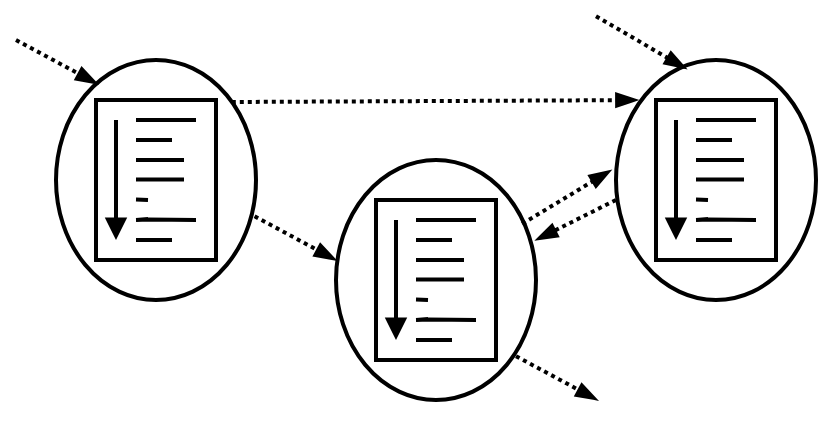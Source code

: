 <mxfile version="20.3.0" type="device"><diagram id="TGjR1DQ1ksHzitFS5re3" name="Page-1"><mxGraphModel dx="624" dy="370" grid="1" gridSize="10" guides="1" tooltips="1" connect="1" arrows="1" fold="1" page="1" pageScale="1" pageWidth="850" pageHeight="1100" math="0" shadow="0"><root><mxCell id="0"/><mxCell id="1" parent="0"/><mxCell id="uylbWiXNBeTo3FZOYh_A-13" value="" style="group" vertex="1" connectable="0" parent="1"><mxGeometry x="180" y="140" width="100" height="120" as="geometry"/></mxCell><mxCell id="uylbWiXNBeTo3FZOYh_A-12" value="" style="ellipse;whiteSpace=wrap;html=1;strokeWidth=2;" vertex="1" parent="uylbWiXNBeTo3FZOYh_A-13"><mxGeometry width="100" height="120" as="geometry"/></mxCell><mxCell id="uylbWiXNBeTo3FZOYh_A-11" value="" style="group" vertex="1" connectable="0" parent="uylbWiXNBeTo3FZOYh_A-13"><mxGeometry x="20" y="20" width="60" height="80" as="geometry"/></mxCell><mxCell id="uylbWiXNBeTo3FZOYh_A-1" value="" style="rounded=0;whiteSpace=wrap;html=1;strokeWidth=2;" vertex="1" parent="uylbWiXNBeTo3FZOYh_A-11"><mxGeometry width="60" height="80" as="geometry"/></mxCell><mxCell id="uylbWiXNBeTo3FZOYh_A-2" value="" style="endArrow=block;html=1;rounded=0;endFill=1;strokeWidth=2;" edge="1" parent="uylbWiXNBeTo3FZOYh_A-11"><mxGeometry width="50" height="50" relative="1" as="geometry"><mxPoint x="10" y="10" as="sourcePoint"/><mxPoint x="10" y="70" as="targetPoint"/></mxGeometry></mxCell><mxCell id="uylbWiXNBeTo3FZOYh_A-10" value="" style="group" vertex="1" connectable="0" parent="uylbWiXNBeTo3FZOYh_A-11"><mxGeometry x="20" y="10" width="30" height="60" as="geometry"/></mxCell><mxCell id="uylbWiXNBeTo3FZOYh_A-3" value="" style="endArrow=none;html=1;rounded=0;strokeWidth=2;" edge="1" parent="uylbWiXNBeTo3FZOYh_A-10"><mxGeometry width="50" height="50" relative="1" as="geometry"><mxPoint as="sourcePoint"/><mxPoint x="30" as="targetPoint"/></mxGeometry></mxCell><mxCell id="uylbWiXNBeTo3FZOYh_A-4" value="" style="endArrow=none;html=1;rounded=0;strokeWidth=2;" edge="1" parent="uylbWiXNBeTo3FZOYh_A-10"><mxGeometry width="50" height="50" relative="1" as="geometry"><mxPoint y="10" as="sourcePoint"/><mxPoint x="18" y="10" as="targetPoint"/></mxGeometry></mxCell><mxCell id="uylbWiXNBeTo3FZOYh_A-5" value="" style="endArrow=none;html=1;rounded=0;strokeWidth=2;" edge="1" parent="uylbWiXNBeTo3FZOYh_A-10"><mxGeometry width="50" height="50" relative="1" as="geometry"><mxPoint y="20" as="sourcePoint"/><mxPoint x="24" y="20" as="targetPoint"/><Array as="points"><mxPoint y="20"/></Array></mxGeometry></mxCell><mxCell id="uylbWiXNBeTo3FZOYh_A-6" value="" style="endArrow=none;html=1;rounded=0;strokeWidth=2;" edge="1" parent="uylbWiXNBeTo3FZOYh_A-10"><mxGeometry width="50" height="50" relative="1" as="geometry"><mxPoint y="29.76" as="sourcePoint"/><mxPoint x="24" y="29.76" as="targetPoint"/><Array as="points"><mxPoint y="29.76"/></Array></mxGeometry></mxCell><mxCell id="uylbWiXNBeTo3FZOYh_A-7" value="" style="endArrow=none;html=1;rounded=0;strokeWidth=2;" edge="1" parent="uylbWiXNBeTo3FZOYh_A-10"><mxGeometry width="50" height="50" relative="1" as="geometry"><mxPoint y="39.76" as="sourcePoint"/><mxPoint x="6" y="40" as="targetPoint"/><Array as="points"><mxPoint y="39.76"/></Array></mxGeometry></mxCell><mxCell id="uylbWiXNBeTo3FZOYh_A-8" value="" style="endArrow=none;html=1;rounded=0;strokeWidth=2;" edge="1" parent="uylbWiXNBeTo3FZOYh_A-10"><mxGeometry width="50" height="50" relative="1" as="geometry"><mxPoint x="6" y="49.76" as="sourcePoint"/><mxPoint x="30" y="50" as="targetPoint"/><Array as="points"><mxPoint y="50"/><mxPoint x="6" y="49.76"/></Array></mxGeometry></mxCell><mxCell id="uylbWiXNBeTo3FZOYh_A-9" value="" style="endArrow=none;html=1;rounded=0;strokeWidth=2;" edge="1" parent="uylbWiXNBeTo3FZOYh_A-10"><mxGeometry width="50" height="50" relative="1" as="geometry"><mxPoint y="60" as="sourcePoint"/><mxPoint x="18" y="60" as="targetPoint"/></mxGeometry></mxCell><mxCell id="uylbWiXNBeTo3FZOYh_A-14" value="" style="group" vertex="1" connectable="0" parent="1"><mxGeometry x="320" y="190" width="100" height="120" as="geometry"/></mxCell><mxCell id="uylbWiXNBeTo3FZOYh_A-15" value="" style="ellipse;whiteSpace=wrap;html=1;strokeWidth=2;" vertex="1" parent="uylbWiXNBeTo3FZOYh_A-14"><mxGeometry width="100" height="120" as="geometry"/></mxCell><mxCell id="uylbWiXNBeTo3FZOYh_A-16" value="" style="group" vertex="1" connectable="0" parent="uylbWiXNBeTo3FZOYh_A-14"><mxGeometry x="20" y="20" width="60" height="80" as="geometry"/></mxCell><mxCell id="uylbWiXNBeTo3FZOYh_A-17" value="" style="rounded=0;whiteSpace=wrap;html=1;strokeWidth=2;" vertex="1" parent="uylbWiXNBeTo3FZOYh_A-16"><mxGeometry width="60" height="80" as="geometry"/></mxCell><mxCell id="uylbWiXNBeTo3FZOYh_A-18" value="" style="endArrow=block;html=1;rounded=0;endFill=1;strokeWidth=2;" edge="1" parent="uylbWiXNBeTo3FZOYh_A-16"><mxGeometry width="50" height="50" relative="1" as="geometry"><mxPoint x="10" y="10" as="sourcePoint"/><mxPoint x="10" y="70" as="targetPoint"/></mxGeometry></mxCell><mxCell id="uylbWiXNBeTo3FZOYh_A-19" value="" style="group" vertex="1" connectable="0" parent="uylbWiXNBeTo3FZOYh_A-16"><mxGeometry x="20" y="10" width="30" height="60" as="geometry"/></mxCell><mxCell id="uylbWiXNBeTo3FZOYh_A-20" value="" style="endArrow=none;html=1;rounded=0;strokeWidth=2;" edge="1" parent="uylbWiXNBeTo3FZOYh_A-19"><mxGeometry width="50" height="50" relative="1" as="geometry"><mxPoint as="sourcePoint"/><mxPoint x="30" as="targetPoint"/></mxGeometry></mxCell><mxCell id="uylbWiXNBeTo3FZOYh_A-21" value="" style="endArrow=none;html=1;rounded=0;strokeWidth=2;" edge="1" parent="uylbWiXNBeTo3FZOYh_A-19"><mxGeometry width="50" height="50" relative="1" as="geometry"><mxPoint y="10" as="sourcePoint"/><mxPoint x="18" y="10" as="targetPoint"/></mxGeometry></mxCell><mxCell id="uylbWiXNBeTo3FZOYh_A-22" value="" style="endArrow=none;html=1;rounded=0;strokeWidth=2;" edge="1" parent="uylbWiXNBeTo3FZOYh_A-19"><mxGeometry width="50" height="50" relative="1" as="geometry"><mxPoint y="20" as="sourcePoint"/><mxPoint x="24" y="20" as="targetPoint"/><Array as="points"><mxPoint y="20"/></Array></mxGeometry></mxCell><mxCell id="uylbWiXNBeTo3FZOYh_A-23" value="" style="endArrow=none;html=1;rounded=0;strokeWidth=2;" edge="1" parent="uylbWiXNBeTo3FZOYh_A-19"><mxGeometry width="50" height="50" relative="1" as="geometry"><mxPoint y="29.76" as="sourcePoint"/><mxPoint x="24" y="29.76" as="targetPoint"/><Array as="points"><mxPoint y="29.76"/></Array></mxGeometry></mxCell><mxCell id="uylbWiXNBeTo3FZOYh_A-24" value="" style="endArrow=none;html=1;rounded=0;strokeWidth=2;" edge="1" parent="uylbWiXNBeTo3FZOYh_A-19"><mxGeometry width="50" height="50" relative="1" as="geometry"><mxPoint y="39.76" as="sourcePoint"/><mxPoint x="6" y="40" as="targetPoint"/><Array as="points"><mxPoint y="39.76"/></Array></mxGeometry></mxCell><mxCell id="uylbWiXNBeTo3FZOYh_A-25" value="" style="endArrow=none;html=1;rounded=0;strokeWidth=2;" edge="1" parent="uylbWiXNBeTo3FZOYh_A-19"><mxGeometry width="50" height="50" relative="1" as="geometry"><mxPoint x="6" y="49.76" as="sourcePoint"/><mxPoint x="30" y="50" as="targetPoint"/><Array as="points"><mxPoint y="50"/><mxPoint x="6" y="49.76"/></Array></mxGeometry></mxCell><mxCell id="uylbWiXNBeTo3FZOYh_A-26" value="" style="endArrow=none;html=1;rounded=0;strokeWidth=2;" edge="1" parent="uylbWiXNBeTo3FZOYh_A-19"><mxGeometry width="50" height="50" relative="1" as="geometry"><mxPoint y="60" as="sourcePoint"/><mxPoint x="18" y="60" as="targetPoint"/></mxGeometry></mxCell><mxCell id="uylbWiXNBeTo3FZOYh_A-27" value="" style="group" vertex="1" connectable="0" parent="1"><mxGeometry x="460" y="140" width="100" height="120" as="geometry"/></mxCell><mxCell id="uylbWiXNBeTo3FZOYh_A-28" value="" style="ellipse;whiteSpace=wrap;html=1;strokeWidth=2;" vertex="1" parent="uylbWiXNBeTo3FZOYh_A-27"><mxGeometry width="100" height="120" as="geometry"/></mxCell><mxCell id="uylbWiXNBeTo3FZOYh_A-29" value="" style="group" vertex="1" connectable="0" parent="uylbWiXNBeTo3FZOYh_A-27"><mxGeometry x="20" y="20" width="60" height="80" as="geometry"/></mxCell><mxCell id="uylbWiXNBeTo3FZOYh_A-30" value="" style="rounded=0;whiteSpace=wrap;html=1;strokeWidth=2;" vertex="1" parent="uylbWiXNBeTo3FZOYh_A-29"><mxGeometry width="60" height="80" as="geometry"/></mxCell><mxCell id="uylbWiXNBeTo3FZOYh_A-31" value="" style="endArrow=block;html=1;rounded=0;endFill=1;strokeWidth=2;" edge="1" parent="uylbWiXNBeTo3FZOYh_A-29"><mxGeometry width="50" height="50" relative="1" as="geometry"><mxPoint x="10" y="10" as="sourcePoint"/><mxPoint x="10" y="70" as="targetPoint"/></mxGeometry></mxCell><mxCell id="uylbWiXNBeTo3FZOYh_A-32" value="" style="group" vertex="1" connectable="0" parent="uylbWiXNBeTo3FZOYh_A-29"><mxGeometry x="20" y="10" width="30" height="60" as="geometry"/></mxCell><mxCell id="uylbWiXNBeTo3FZOYh_A-33" value="" style="endArrow=none;html=1;rounded=0;strokeWidth=2;" edge="1" parent="uylbWiXNBeTo3FZOYh_A-32"><mxGeometry width="50" height="50" relative="1" as="geometry"><mxPoint as="sourcePoint"/><mxPoint x="30" as="targetPoint"/></mxGeometry></mxCell><mxCell id="uylbWiXNBeTo3FZOYh_A-34" value="" style="endArrow=none;html=1;rounded=0;strokeWidth=2;" edge="1" parent="uylbWiXNBeTo3FZOYh_A-32"><mxGeometry width="50" height="50" relative="1" as="geometry"><mxPoint y="10" as="sourcePoint"/><mxPoint x="18" y="10" as="targetPoint"/></mxGeometry></mxCell><mxCell id="uylbWiXNBeTo3FZOYh_A-35" value="" style="endArrow=none;html=1;rounded=0;strokeWidth=2;" edge="1" parent="uylbWiXNBeTo3FZOYh_A-32"><mxGeometry width="50" height="50" relative="1" as="geometry"><mxPoint y="20" as="sourcePoint"/><mxPoint x="24" y="20" as="targetPoint"/><Array as="points"><mxPoint y="20"/></Array></mxGeometry></mxCell><mxCell id="uylbWiXNBeTo3FZOYh_A-36" value="" style="endArrow=none;html=1;rounded=0;strokeWidth=2;" edge="1" parent="uylbWiXNBeTo3FZOYh_A-32"><mxGeometry width="50" height="50" relative="1" as="geometry"><mxPoint y="29.76" as="sourcePoint"/><mxPoint x="24" y="29.76" as="targetPoint"/><Array as="points"><mxPoint y="29.76"/></Array></mxGeometry></mxCell><mxCell id="uylbWiXNBeTo3FZOYh_A-37" value="" style="endArrow=none;html=1;rounded=0;strokeWidth=2;" edge="1" parent="uylbWiXNBeTo3FZOYh_A-32"><mxGeometry width="50" height="50" relative="1" as="geometry"><mxPoint y="39.76" as="sourcePoint"/><mxPoint x="6" y="40" as="targetPoint"/><Array as="points"><mxPoint y="39.76"/></Array></mxGeometry></mxCell><mxCell id="uylbWiXNBeTo3FZOYh_A-38" value="" style="endArrow=none;html=1;rounded=0;strokeWidth=2;" edge="1" parent="uylbWiXNBeTo3FZOYh_A-32"><mxGeometry width="50" height="50" relative="1" as="geometry"><mxPoint x="6" y="49.76" as="sourcePoint"/><mxPoint x="30" y="50" as="targetPoint"/><Array as="points"><mxPoint y="50"/><mxPoint x="6" y="49.76"/></Array></mxGeometry></mxCell><mxCell id="uylbWiXNBeTo3FZOYh_A-39" value="" style="endArrow=none;html=1;rounded=0;strokeWidth=2;" edge="1" parent="uylbWiXNBeTo3FZOYh_A-32"><mxGeometry width="50" height="50" relative="1" as="geometry"><mxPoint y="60" as="sourcePoint"/><mxPoint x="18" y="60" as="targetPoint"/></mxGeometry></mxCell><mxCell id="uylbWiXNBeTo3FZOYh_A-40" value="" style="endArrow=blockThin;html=1;rounded=0;strokeWidth=2;exitX=0.993;exitY=0.651;exitDx=0;exitDy=0;exitPerimeter=0;entryX=0;entryY=0.417;entryDx=0;entryDy=0;entryPerimeter=0;dashed=1;dashPattern=1 1;endFill=1;" edge="1" parent="1" source="uylbWiXNBeTo3FZOYh_A-12" target="uylbWiXNBeTo3FZOYh_A-15"><mxGeometry width="50" height="50" relative="1" as="geometry"><mxPoint x="270" y="240" as="sourcePoint"/><mxPoint x="320" y="270" as="targetPoint"/></mxGeometry></mxCell><mxCell id="uylbWiXNBeTo3FZOYh_A-41" value="" style="endArrow=blockThin;html=1;rounded=0;strokeWidth=2;exitX=0.879;exitY=0.175;exitDx=0;exitDy=0;exitPerimeter=0;entryX=0.108;entryY=0.167;entryDx=0;entryDy=0;entryPerimeter=0;dashed=1;dashPattern=1 1;endFill=1;" edge="1" parent="1" source="uylbWiXNBeTo3FZOYh_A-12" target="uylbWiXNBeTo3FZOYh_A-28"><mxGeometry width="50" height="50" relative="1" as="geometry"><mxPoint x="279.3" y="168.08" as="sourcePoint"/><mxPoint x="320" y="190.0" as="targetPoint"/></mxGeometry></mxCell><mxCell id="uylbWiXNBeTo3FZOYh_A-42" value="" style="endArrow=blockThin;html=1;rounded=0;strokeWidth=2;exitX=0;exitY=0.583;exitDx=0;exitDy=0;exitPerimeter=0;dashed=1;dashPattern=1 1;endFill=1;" edge="1" parent="1" source="uylbWiXNBeTo3FZOYh_A-28"><mxGeometry width="50" height="50" relative="1" as="geometry"><mxPoint x="277.9" y="171.0" as="sourcePoint"/><mxPoint x="420" y="230" as="targetPoint"/></mxGeometry></mxCell><mxCell id="uylbWiXNBeTo3FZOYh_A-43" value="" style="endArrow=blockThin;html=1;rounded=0;strokeWidth=2;exitX=0.931;exitY=0.266;exitDx=0;exitDy=0;exitPerimeter=0;dashed=1;dashPattern=1 1;endFill=1;entryX=-0.026;entryY=0.46;entryDx=0;entryDy=0;entryPerimeter=0;" edge="1" parent="1" source="uylbWiXNBeTo3FZOYh_A-15" target="uylbWiXNBeTo3FZOYh_A-28"><mxGeometry width="50" height="50" relative="1" as="geometry"><mxPoint x="470" y="219.96" as="sourcePoint"/><mxPoint x="430" y="240" as="targetPoint"/></mxGeometry></mxCell><mxCell id="uylbWiXNBeTo3FZOYh_A-44" value="" style="endArrow=blockThin;html=1;rounded=0;strokeWidth=2;exitX=0.993;exitY=0.651;exitDx=0;exitDy=0;exitPerimeter=0;entryX=0;entryY=0.417;entryDx=0;entryDy=0;entryPerimeter=0;dashed=1;dashPattern=1 1;endFill=1;" edge="1" parent="1"><mxGeometry width="50" height="50" relative="1" as="geometry"><mxPoint x="160.0" y="130.0" as="sourcePoint"/><mxPoint x="200.7" y="151.92" as="targetPoint"/></mxGeometry></mxCell><mxCell id="uylbWiXNBeTo3FZOYh_A-45" value="" style="endArrow=blockThin;html=1;rounded=0;strokeWidth=2;exitX=0.993;exitY=0.651;exitDx=0;exitDy=0;exitPerimeter=0;entryX=0;entryY=0.417;entryDx=0;entryDy=0;entryPerimeter=0;dashed=1;dashPattern=1 1;endFill=1;" edge="1" parent="1"><mxGeometry width="50" height="50" relative="1" as="geometry"><mxPoint x="410" y="288.08" as="sourcePoint"/><mxPoint x="450.7" y="310" as="targetPoint"/></mxGeometry></mxCell><mxCell id="uylbWiXNBeTo3FZOYh_A-46" value="" style="endArrow=blockThin;html=1;rounded=0;strokeWidth=2;exitX=0.993;exitY=0.651;exitDx=0;exitDy=0;exitPerimeter=0;entryX=0.35;entryY=0.036;entryDx=0;entryDy=0;entryPerimeter=0;dashed=1;dashPattern=1 1;endFill=1;" edge="1" parent="1" target="uylbWiXNBeTo3FZOYh_A-28"><mxGeometry width="50" height="50" relative="1" as="geometry"><mxPoint x="450" y="118.08" as="sourcePoint"/><mxPoint x="490.7" y="140.0" as="targetPoint"/></mxGeometry></mxCell></root></mxGraphModel></diagram></mxfile>